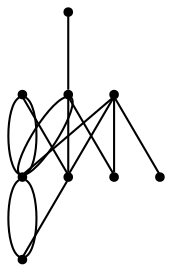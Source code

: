 graph {
  node [shape=point,comment="{\"directed\":false,\"doi\":\"10.1007/978-3-030-68766-3_31\",\"figure\":\"? (6)\"}"]

  v0 [pos="853.9599718985036,972.4577559097792"]
  v1 [pos="924.3170269240513,963.055242585466"]
  v2 [pos="948.5417182215581,887.3493582275578"]
  v3 [pos="976.6972388387915,1063.6825531463005"]
  v4 [pos="850.1802127621224,887.6660246666895"]
  v5 [pos="845.5774287354775,769.4007272813233"]
  v6 [pos="778.7031908327658,765.5585078198592"]
  v7 [pos="768.751603463044,884.009306243289"]
  v8 [pos="1078.4259894718973,884.0093062432888"]

  v0 -- v4 [id="-1",pos="853.9599718985036,972.4577559097792 857.5153220441991,966.8174168845028 857.7144904073347,963.2961483276954 857.6324414771238,958.1743031541575 857.4166113689091,944.704714518364 855.2577614584391,920.1570108655152 850.1802127621224,887.6660246666895"]
  v1 -- v0 [id="-2",pos="924.3170269240513,963.055242585466 876.8529428869913,970.9673332022487 863.2570864083291,973.4401844259695 853.9599718985036,972.4577559097792"]
  v0 -- v6 [id="-3",pos="853.9599718985036,972.4577559097792 690.2342468738645,986.9498621801587 687.1732486832586,921.371777800239 685.550864448247,865.2481550651447 684.0191858909348,812.2640129586862 683.76988924889,767.7073836066675 778.7031908327658,765.5585078198592"]
  v7 -- v4 [id="-4",pos="768.751603463044,884.009306243289 850.1802127621224,887.6660246666895 850.1802127621224,887.6660246666895 850.1802127621224,887.6660246666895"]
  v2 -- v8 [id="-5",pos="948.5417182215581,887.3493582275578 1078.4259894718973,884.0093062432888 1078.4259894718973,884.0093062432888 1078.4259894718973,884.0093062432888"]
  v2 -- v3 [id="-7",pos="948.5417182215581,887.3493582275578 961.325269076933,900.1928338543107 962.5748978245347,935.9189044756583 976.6972388387915,1063.6825531463005"]
  v2 -- v4 [id="-8",pos="948.5417182215581,887.3493582275578 940.1843442522497,888.224895018199 931.7755161292146,889.2816990025119 919.275562300813,890.4726717464088 901.6071486475809,892.1560883712618 875.7649651911202,894.1068613516157 850.1802127621224,887.6660246666895"]
  v4 -- v5 [id="-9",pos="850.1802127621224,887.6660246666895 854.7649544035468,880.6002053680107 854.7594502931258,873.1868635987123 854.8736579753003,865.4315418142322 855.5195891222756,821.8501005720046 859.9452794056319,767.4712875699636 845.5774287354775,769.4007272813233"]
  v2 -- v6 [id="-10",pos="948.5417182215581,887.3493582275578 943.1460820088466,730.832535448963 893.984095810902,727.6946126701941 849.5228198028572,727.6946126701941 821.8670868860527,727.6946126701941 796.0349186455983,728.9087001873368 778.7031908327658,765.5585078198592"]
  v0 -- v3 [id="-11",pos="853.9599718985036,972.4577559097792 867.818763807946,1035.7164018325716 900.3105565181629,1062.9636960972337 976.6972388387915,1063.6825531463005"]
  v4 -- v0 [id="-12",pos="850.1802127621224,887.6660246666895 846.7802058453981,921.4253160465851 849.2294581354216,949.3942904041426 853.9599718985036,972.4577559097792"]
  v5 -- v4 [id="-13",pos="845.5774287354775,769.4007272813233 844.6610133557191,814.8066679643747 844.4691187016087,854.2402680141762 850.1802127621224,887.6660246666895"]
  v7 -- v6 [id="-14",pos="768.751603463044,884.009306243289 767.4520926481889,826.1139769485646 772.3225502033115,789.651119335221 778.7031908327658,765.5585078198592"]
  v7 -- v4 [id="-15",pos="768.751603463044,884.009306243289 777.8427167835331,893.6311903921637 813.6544724739642,895.5753835909561 850.1802127621224,887.6660246666895"]
  v6 -- v5 [id="-16",pos="778.7031908327658,765.5585078198592 796.7065824733763,765.152643748319 818.6710377236953,766.3398763406653 845.5774287354775,769.4007272813233"]
}
